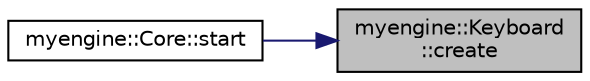 digraph "myengine::Keyboard::create"
{
 // LATEX_PDF_SIZE
  edge [fontname="Helvetica",fontsize="10",labelfontname="Helvetica",labelfontsize="10"];
  node [fontname="Helvetica",fontsize="10",shape=record];
  rankdir="RL";
  Node1 [label="myengine::Keyboard\l::create",height=0.2,width=0.4,color="black", fillcolor="grey75", style="filled", fontcolor="black",tooltip=" "];
  Node1 -> Node2 [dir="back",color="midnightblue",fontsize="10",style="solid",fontname="Helvetica"];
  Node2 [label="myengine::Core::start",height=0.2,width=0.4,color="black", fillcolor="white", style="filled",URL="$structmyengine_1_1_core.html#ad30b81f4e6ca3cc018e6c529904fdb3f",tooltip="Starts the engine."];
}
